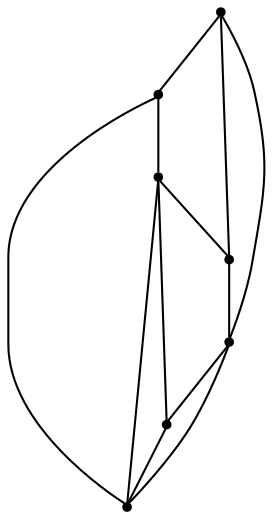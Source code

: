 graph {
  node [shape=point,comment="{\"directed\":false,\"doi\":\"10.1007/978-3-662-45803-7_17\",\"figure\":\"2 (1)\"}"]

  v0 [pos="777.4511123452761,794.6986224500547"]
  v1 [pos="695.6859421295571,834.1164406615264"]
  v2 [pos="800.5948608663488,728.7863185877288"]
  v3 [pos="780.7117867866967,667.2736473953308"]
  v4 [pos="695.6900776997866,623.5727329642709"]
  v5 [pos="622.9813927296793,805.3543287106089"]
  v6 [pos="604.4263615929996,675.6696151941633"]

  v0 -- v1 [id="-1",pos="777.4511123452761,794.6986224500547 758.1552418908707,818.732974303899 728.526767024619,834.1151048179363 695.6859421295571,834.1164406615264"]
  v2 -- v0 [id="-2",pos="800.5948608663488,728.7863185877288 800.5980420742178,753.7691496932551 791.934092847594,776.6707716649523 777.4511123452761,794.6986224500547"]
  v3 -- v2 [id="-3",pos="780.7117867866967,667.2736473953308 793.2261453256067,684.581166089007 800.5980420742177,705.85106895227 800.5948608663488,728.7863185877288"]
  v4 -- v3 [id="-4",pos="695.6900776997866,623.5727329642709 730.460598579311,623.5715243438799 761.5924501314136,640.7965828042562 780.7117867866967,667.2736473953308"]
  v6 -- v0 [id="-5",pos="604.4263615929996,675.6696151941633 777.4511123452761,794.6986224500547 777.4511123452761,794.6986224500547 777.4511123452761,794.6986224500547"]
  v5 -- v3 [id="-6",pos="622.9813927296793,805.3543287106089 780.7117867866967,667.2736473953308 780.7117867866967,667.2736473953308 780.7117867866967,667.2736473953308"]
  v1 -- v3 [id="-7",pos="695.6859421295571,834.1164406615264 780.7117867866967,667.2736473953308 780.7117867866967,667.2736473953308 780.7117867866967,667.2736473953308"]
  v4 -- v5 [id="-8",pos="695.6900776997866,623.5727329642709 622.9813927296793,805.3543287106089 622.9813927296793,805.3543287106089 622.9813927296793,805.3543287106089"]
  v2 -- v6 [id="-9",pos="800.5948608663488,728.7863185877288 604.4263615929996,675.6696151941633 604.4263615929996,675.6696151941633 604.4263615929996,675.6696151941633"]
  v5 -- v6 [id="-10",pos="622.9813927296793,805.3543287106089 602.6793012465926,786.1629600167973 590.0128972626661,758.982935065216 590.0128972626661,728.8433145809081 590.0128972626661,709.4413184485846 595.2618251216228,691.265771706529 604.4263615929996,675.6696151941633"]
  v6 -- v4 [id="-11",pos="604.4263615929996,675.6696151941633 622.6990606306803,644.494969968326 656.5568438428792,623.5715243438799 695.6900776997866,623.5727329642709"]
  v1 -- v5 [id="-12",pos="695.6859421295571,834.1164406615264 667.2965879566794,834.1151048179363 641.8431281641238,823.1827899182617 622.9813927296793,805.3543287106089"]
}